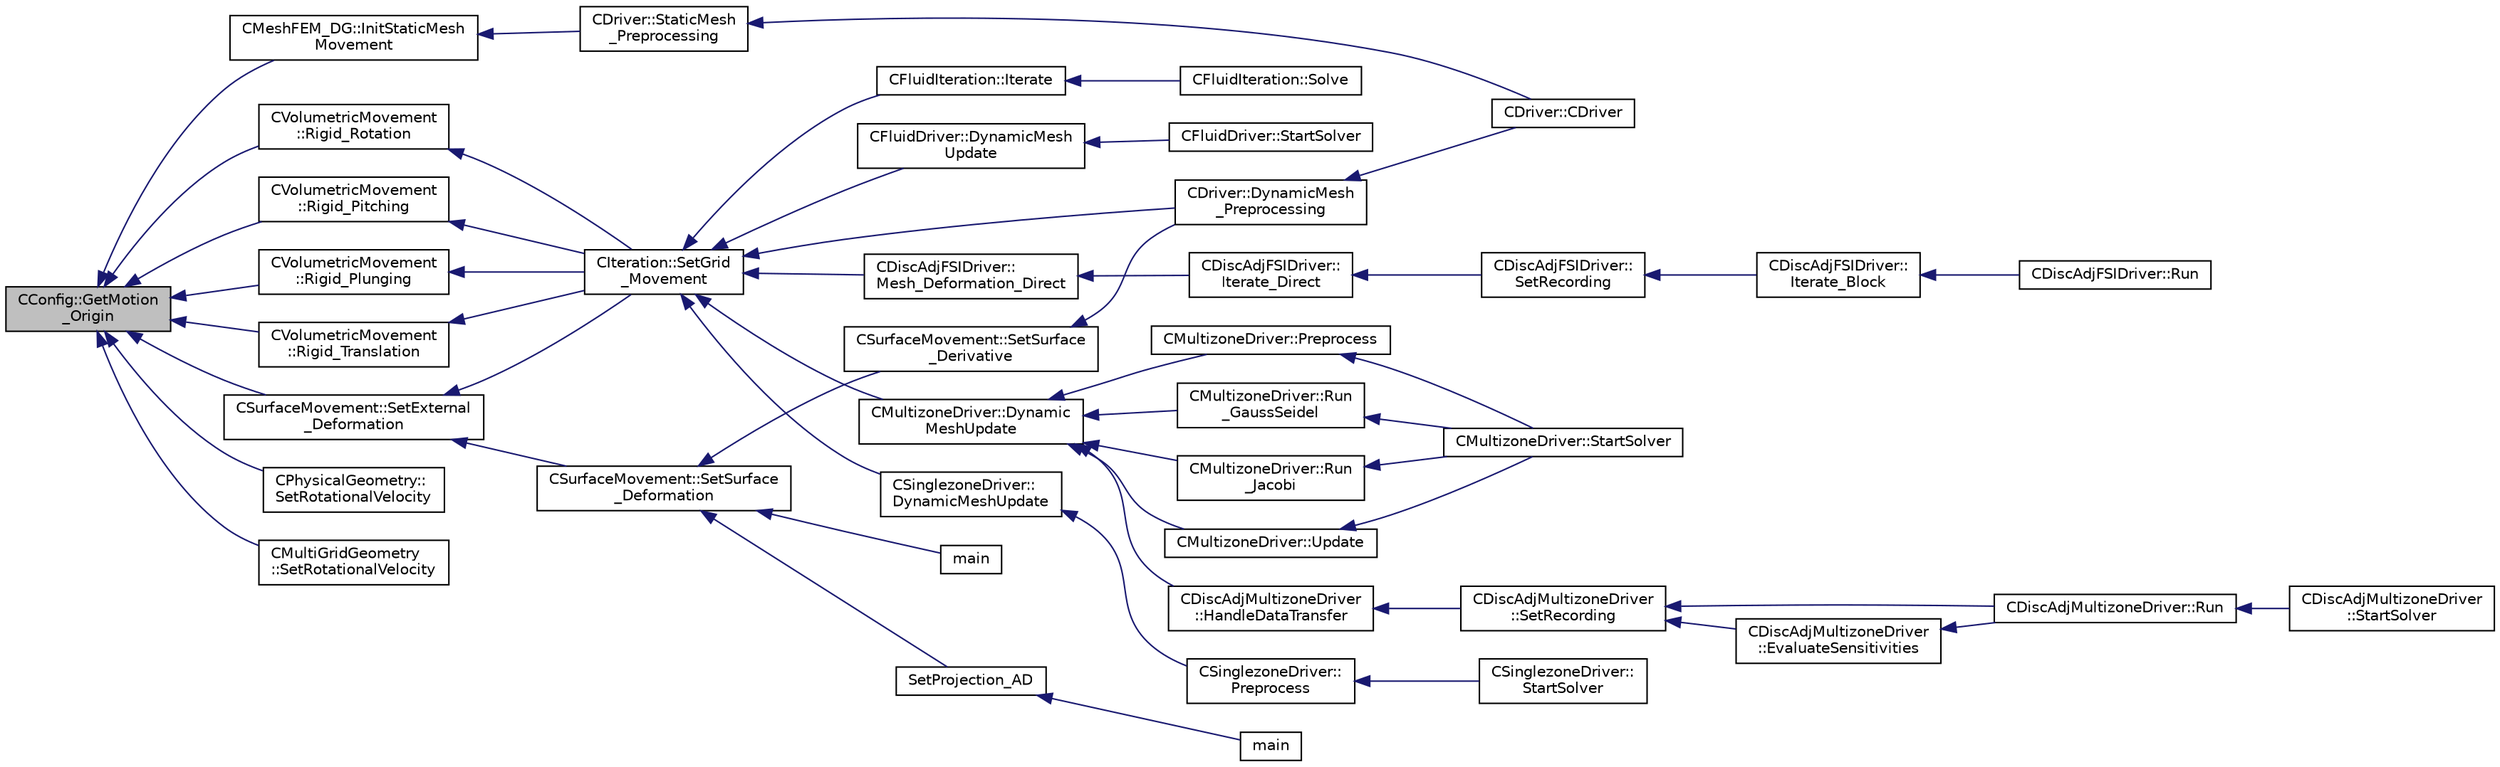digraph "CConfig::GetMotion_Origin"
{
  edge [fontname="Helvetica",fontsize="10",labelfontname="Helvetica",labelfontsize="10"];
  node [fontname="Helvetica",fontsize="10",shape=record];
  rankdir="LR";
  Node7884 [label="CConfig::GetMotion\l_Origin",height=0.2,width=0.4,color="black", fillcolor="grey75", style="filled", fontcolor="black"];
  Node7884 -> Node7885 [dir="back",color="midnightblue",fontsize="10",style="solid",fontname="Helvetica"];
  Node7885 [label="CMeshFEM_DG::InitStaticMesh\lMovement",height=0.2,width=0.4,color="black", fillcolor="white", style="filled",URL="$class_c_mesh_f_e_m___d_g.html#a8ccc33690aa6200687aee614357ab97d",tooltip="Function to compute the grid velocities for static problems. "];
  Node7885 -> Node7886 [dir="back",color="midnightblue",fontsize="10",style="solid",fontname="Helvetica"];
  Node7886 [label="CDriver::StaticMesh\l_Preprocessing",height=0.2,width=0.4,color="black", fillcolor="white", style="filled",URL="$class_c_driver.html#ac4ac2e6f55c3956cfa44e07e03509112",tooltip="Initiate value for static mesh movement such as the gridVel for the ROTATING frame. "];
  Node7886 -> Node7887 [dir="back",color="midnightblue",fontsize="10",style="solid",fontname="Helvetica"];
  Node7887 [label="CDriver::CDriver",height=0.2,width=0.4,color="black", fillcolor="white", style="filled",URL="$class_c_driver.html#a3fca4a013a6efa9bbb38fe78a86b5f3d",tooltip="Constructor of the class. "];
  Node7884 -> Node7888 [dir="back",color="midnightblue",fontsize="10",style="solid",fontname="Helvetica"];
  Node7888 [label="CPhysicalGeometry::\lSetRotationalVelocity",height=0.2,width=0.4,color="black", fillcolor="white", style="filled",URL="$class_c_physical_geometry.html#a97629b0f182ce81f9dd0b8187d6c5069",tooltip="Set the rotational velocity at each node. "];
  Node7884 -> Node7889 [dir="back",color="midnightblue",fontsize="10",style="solid",fontname="Helvetica"];
  Node7889 [label="CMultiGridGeometry\l::SetRotationalVelocity",height=0.2,width=0.4,color="black", fillcolor="white", style="filled",URL="$class_c_multi_grid_geometry.html#a38bb797133b1ff7554038bd0ce2b6ec1",tooltip="Set the rotational velocity at each grid point on a coarse mesh. "];
  Node7884 -> Node7890 [dir="back",color="midnightblue",fontsize="10",style="solid",fontname="Helvetica"];
  Node7890 [label="CVolumetricMovement\l::Rigid_Rotation",height=0.2,width=0.4,color="black", fillcolor="white", style="filled",URL="$class_c_volumetric_movement.html#a316597f05a787ca1b683aba66214110b",tooltip="Unsteady grid movement using rigid mesh rotation. "];
  Node7890 -> Node7891 [dir="back",color="midnightblue",fontsize="10",style="solid",fontname="Helvetica"];
  Node7891 [label="CIteration::SetGrid\l_Movement",height=0.2,width=0.4,color="black", fillcolor="white", style="filled",URL="$class_c_iteration.html#a7b36785762f6b0c214569b185b858b6c",tooltip="Updates the positions and grid velocities for dynamic meshes between physical time steps..."];
  Node7891 -> Node7892 [dir="back",color="midnightblue",fontsize="10",style="solid",fontname="Helvetica"];
  Node7892 [label="CDriver::DynamicMesh\l_Preprocessing",height=0.2,width=0.4,color="black", fillcolor="white", style="filled",URL="$class_c_driver.html#af585d91d9c08dbddcc2b3e67dd5f5af9",tooltip="GridMovement_Preprocessing. "];
  Node7892 -> Node7887 [dir="back",color="midnightblue",fontsize="10",style="solid",fontname="Helvetica"];
  Node7891 -> Node7893 [dir="back",color="midnightblue",fontsize="10",style="solid",fontname="Helvetica"];
  Node7893 [label="CFluidDriver::DynamicMesh\lUpdate",height=0.2,width=0.4,color="black", fillcolor="white", style="filled",URL="$class_c_fluid_driver.html#a4eee67049f34a1875a42afa470e9f828",tooltip="Perform a dynamic mesh deformation, included grid velocity computation and the update of the multigri..."];
  Node7893 -> Node7894 [dir="back",color="midnightblue",fontsize="10",style="solid",fontname="Helvetica"];
  Node7894 [label="CFluidDriver::StartSolver",height=0.2,width=0.4,color="black", fillcolor="white", style="filled",URL="$class_c_fluid_driver.html#a1c122d5a4b5f562f69a84aef2b8bd6d5",tooltip="Launch the computation for all zones and all physics. "];
  Node7891 -> Node7895 [dir="back",color="midnightblue",fontsize="10",style="solid",fontname="Helvetica"];
  Node7895 [label="CDiscAdjFSIDriver::\lMesh_Deformation_Direct",height=0.2,width=0.4,color="black", fillcolor="white", style="filled",URL="$class_c_disc_adj_f_s_i_driver.html#ad683500d6b3773af342165b1b18f5c59",tooltip="Run a direct mesh deformation. "];
  Node7895 -> Node7896 [dir="back",color="midnightblue",fontsize="10",style="solid",fontname="Helvetica"];
  Node7896 [label="CDiscAdjFSIDriver::\lIterate_Direct",height=0.2,width=0.4,color="black", fillcolor="white", style="filled",URL="$class_c_disc_adj_f_s_i_driver.html#acd9e7f14d860522e48ba2b6db34efd49",tooltip="Iterate the direct solver for recording. "];
  Node7896 -> Node7897 [dir="back",color="midnightblue",fontsize="10",style="solid",fontname="Helvetica"];
  Node7897 [label="CDiscAdjFSIDriver::\lSetRecording",height=0.2,width=0.4,color="black", fillcolor="white", style="filled",URL="$class_c_disc_adj_f_s_i_driver.html#ab07394a77802e469a321ccd1b10cb988",tooltip="Set the recording for a Discrete Adjoint iteration for the FSI problem. "];
  Node7897 -> Node7898 [dir="back",color="midnightblue",fontsize="10",style="solid",fontname="Helvetica"];
  Node7898 [label="CDiscAdjFSIDriver::\lIterate_Block",height=0.2,width=0.4,color="black", fillcolor="white", style="filled",URL="$class_c_disc_adj_f_s_i_driver.html#a84949f139fa795b7d34d6ff77e82eb5c",tooltip="Iterate a certain block for adjoint FSI - may be the whole set of variables or independent and subite..."];
  Node7898 -> Node7899 [dir="back",color="midnightblue",fontsize="10",style="solid",fontname="Helvetica"];
  Node7899 [label="CDiscAdjFSIDriver::Run",height=0.2,width=0.4,color="black", fillcolor="white", style="filled",URL="$class_c_disc_adj_f_s_i_driver.html#a2e965d6e9c4dcfc296077cae225cab21",tooltip="Run a Discrete Adjoint iteration for the FSI problem. "];
  Node7891 -> Node7900 [dir="back",color="midnightblue",fontsize="10",style="solid",fontname="Helvetica"];
  Node7900 [label="CMultizoneDriver::Dynamic\lMeshUpdate",height=0.2,width=0.4,color="black", fillcolor="white", style="filled",URL="$class_c_multizone_driver.html#ad28a95a48e9750237a5e2b1bf2c4aac9",tooltip="Perform a dynamic mesh deformation, included grid velocity computation and the update of the multigri..."];
  Node7900 -> Node7901 [dir="back",color="midnightblue",fontsize="10",style="solid",fontname="Helvetica"];
  Node7901 [label="CDiscAdjMultizoneDriver\l::HandleDataTransfer",height=0.2,width=0.4,color="black", fillcolor="white", style="filled",URL="$class_c_disc_adj_multizone_driver.html#ab33de05a7a1f77dcf60014a4a35dd4f1",tooltip="Transfer data between zones and update grids when required. "];
  Node7901 -> Node7902 [dir="back",color="midnightblue",fontsize="10",style="solid",fontname="Helvetica"];
  Node7902 [label="CDiscAdjMultizoneDriver\l::SetRecording",height=0.2,width=0.4,color="black", fillcolor="white", style="filled",URL="$class_c_disc_adj_multizone_driver.html#a441f8669a04147aacab7df463e1dd021",tooltip="Record one iteration of the primal problem within each zone. "];
  Node7902 -> Node7903 [dir="back",color="midnightblue",fontsize="10",style="solid",fontname="Helvetica"];
  Node7903 [label="CDiscAdjMultizoneDriver::Run",height=0.2,width=0.4,color="black", fillcolor="white", style="filled",URL="$class_c_disc_adj_multizone_driver.html#af996aecdb6d20aa4fc81c9b67295abf5",tooltip="[Overload] Run an discrete adjoint update of all solvers within multiple zones. "];
  Node7903 -> Node7904 [dir="back",color="midnightblue",fontsize="10",style="solid",fontname="Helvetica"];
  Node7904 [label="CDiscAdjMultizoneDriver\l::StartSolver",height=0.2,width=0.4,color="black", fillcolor="white", style="filled",URL="$class_c_disc_adj_multizone_driver.html#a75de0a1a482ceeed4301a384f1515092",tooltip="[Overload] Launch the computation for discrete adjoint multizone problems. "];
  Node7902 -> Node7905 [dir="back",color="midnightblue",fontsize="10",style="solid",fontname="Helvetica"];
  Node7905 [label="CDiscAdjMultizoneDriver\l::EvaluateSensitivities",height=0.2,width=0.4,color="black", fillcolor="white", style="filled",URL="$class_c_disc_adj_multizone_driver.html#ac2789097629674cfb7d4de64954024df",tooltip="Evaluate sensitivites for the current adjoint solution and output files. "];
  Node7905 -> Node7903 [dir="back",color="midnightblue",fontsize="10",style="solid",fontname="Helvetica"];
  Node7900 -> Node7906 [dir="back",color="midnightblue",fontsize="10",style="solid",fontname="Helvetica"];
  Node7906 [label="CMultizoneDriver::Preprocess",height=0.2,width=0.4,color="black", fillcolor="white", style="filled",URL="$class_c_multizone_driver.html#a29c97f0dff69501feb7d5f8fe2670088",tooltip="Preprocess the multizone iteration. "];
  Node7906 -> Node7907 [dir="back",color="midnightblue",fontsize="10",style="solid",fontname="Helvetica"];
  Node7907 [label="CMultizoneDriver::StartSolver",height=0.2,width=0.4,color="black", fillcolor="white", style="filled",URL="$class_c_multizone_driver.html#a03cfc000c383ef0d86d34e1c6aef5ff3",tooltip="[Overload] Launch the computation for multizone problems. "];
  Node7900 -> Node7908 [dir="back",color="midnightblue",fontsize="10",style="solid",fontname="Helvetica"];
  Node7908 [label="CMultizoneDriver::Run\l_GaussSeidel",height=0.2,width=0.4,color="black", fillcolor="white", style="filled",URL="$class_c_multizone_driver.html#a8036223cdbe0c0d4552f17f6bad9189b",tooltip="Run a Block Gauss-Seidel iteration in all physical zones. "];
  Node7908 -> Node7907 [dir="back",color="midnightblue",fontsize="10",style="solid",fontname="Helvetica"];
  Node7900 -> Node7909 [dir="back",color="midnightblue",fontsize="10",style="solid",fontname="Helvetica"];
  Node7909 [label="CMultizoneDriver::Run\l_Jacobi",height=0.2,width=0.4,color="black", fillcolor="white", style="filled",URL="$class_c_multizone_driver.html#a1bf2824daac5a10e8fb7387676eee338",tooltip="Run a Block-Jacobi iteration in all physical zones. "];
  Node7909 -> Node7907 [dir="back",color="midnightblue",fontsize="10",style="solid",fontname="Helvetica"];
  Node7900 -> Node7910 [dir="back",color="midnightblue",fontsize="10",style="solid",fontname="Helvetica"];
  Node7910 [label="CMultizoneDriver::Update",height=0.2,width=0.4,color="black", fillcolor="white", style="filled",URL="$class_c_multizone_driver.html#ac5d960382730c14b035965906cf02cb6",tooltip="Update the dual-time solution within multiple zones. "];
  Node7910 -> Node7907 [dir="back",color="midnightblue",fontsize="10",style="solid",fontname="Helvetica"];
  Node7891 -> Node7911 [dir="back",color="midnightblue",fontsize="10",style="solid",fontname="Helvetica"];
  Node7911 [label="CSinglezoneDriver::\lDynamicMeshUpdate",height=0.2,width=0.4,color="black", fillcolor="white", style="filled",URL="$class_c_singlezone_driver.html#a8cf4c7786b495d459818b656a7f6a357",tooltip="Perform a dynamic mesh deformation, included grid velocity computation and the update of the multigri..."];
  Node7911 -> Node7912 [dir="back",color="midnightblue",fontsize="10",style="solid",fontname="Helvetica"];
  Node7912 [label="CSinglezoneDriver::\lPreprocess",height=0.2,width=0.4,color="black", fillcolor="white", style="filled",URL="$class_c_singlezone_driver.html#adc6587c2d0cd656a4fbdebaf611fbbc8",tooltip="Preprocess the single-zone iteration. "];
  Node7912 -> Node7913 [dir="back",color="midnightblue",fontsize="10",style="solid",fontname="Helvetica"];
  Node7913 [label="CSinglezoneDriver::\lStartSolver",height=0.2,width=0.4,color="black", fillcolor="white", style="filled",URL="$class_c_singlezone_driver.html#a6eb4215f7ee740a6d5edb798110ce44a",tooltip="[Overload] Launch the computation for single-zone problems. "];
  Node7891 -> Node7914 [dir="back",color="midnightblue",fontsize="10",style="solid",fontname="Helvetica"];
  Node7914 [label="CFluidIteration::Iterate",height=0.2,width=0.4,color="black", fillcolor="white", style="filled",URL="$class_c_fluid_iteration.html#ab1379b4cba3d8c893395123fb6030986",tooltip="Perform a single iteration of the fluid system. "];
  Node7914 -> Node7915 [dir="back",color="midnightblue",fontsize="10",style="solid",fontname="Helvetica"];
  Node7915 [label="CFluidIteration::Solve",height=0.2,width=0.4,color="black", fillcolor="white", style="filled",URL="$class_c_fluid_iteration.html#ae22cd342c9c9d2ea5ac3f5103394ff80",tooltip="Iterate the fluid system for a number of Inner_Iter iterations. "];
  Node7884 -> Node7916 [dir="back",color="midnightblue",fontsize="10",style="solid",fontname="Helvetica"];
  Node7916 [label="CVolumetricMovement\l::Rigid_Pitching",height=0.2,width=0.4,color="black", fillcolor="white", style="filled",URL="$class_c_volumetric_movement.html#a9806afa50b53c60376844053db15420c",tooltip="Unsteady pitching grid movement using rigid mesh motion. "];
  Node7916 -> Node7891 [dir="back",color="midnightblue",fontsize="10",style="solid",fontname="Helvetica"];
  Node7884 -> Node7917 [dir="back",color="midnightblue",fontsize="10",style="solid",fontname="Helvetica"];
  Node7917 [label="CVolumetricMovement\l::Rigid_Plunging",height=0.2,width=0.4,color="black", fillcolor="white", style="filled",URL="$class_c_volumetric_movement.html#a886e5096f246aec19af2b98bad3e39b2",tooltip="Unsteady plunging grid movement using rigid mesh motion. "];
  Node7917 -> Node7891 [dir="back",color="midnightblue",fontsize="10",style="solid",fontname="Helvetica"];
  Node7884 -> Node7918 [dir="back",color="midnightblue",fontsize="10",style="solid",fontname="Helvetica"];
  Node7918 [label="CVolumetricMovement\l::Rigid_Translation",height=0.2,width=0.4,color="black", fillcolor="white", style="filled",URL="$class_c_volumetric_movement.html#a00368e3044dd07d74e1fafdc11980644",tooltip="Unsteady translational grid movement using rigid mesh motion. "];
  Node7918 -> Node7891 [dir="back",color="midnightblue",fontsize="10",style="solid",fontname="Helvetica"];
  Node7884 -> Node7919 [dir="back",color="midnightblue",fontsize="10",style="solid",fontname="Helvetica"];
  Node7919 [label="CSurfaceMovement::SetExternal\l_Deformation",height=0.2,width=0.4,color="black", fillcolor="white", style="filled",URL="$class_c_surface_movement.html#a575ff545fe6de6e84fb8fed8e1615edb",tooltip="Set any surface deformationsbased on an input file. "];
  Node7919 -> Node7920 [dir="back",color="midnightblue",fontsize="10",style="solid",fontname="Helvetica"];
  Node7920 [label="CSurfaceMovement::SetSurface\l_Deformation",height=0.2,width=0.4,color="black", fillcolor="white", style="filled",URL="$class_c_surface_movement.html#a23bec9fbe1bcd7f6117100de93381ac3",tooltip="Set the surface/boundary deformation. "];
  Node7920 -> Node7921 [dir="back",color="midnightblue",fontsize="10",style="solid",fontname="Helvetica"];
  Node7921 [label="CSurfaceMovement::SetSurface\l_Derivative",height=0.2,width=0.4,color="black", fillcolor="white", style="filled",URL="$class_c_surface_movement.html#af6aac73d04565bf6e9b81305b66e97e7",tooltip="Set derivatives of the surface/boundary deformation. "];
  Node7921 -> Node7892 [dir="back",color="midnightblue",fontsize="10",style="solid",fontname="Helvetica"];
  Node7920 -> Node7922 [dir="back",color="midnightblue",fontsize="10",style="solid",fontname="Helvetica"];
  Node7922 [label="main",height=0.2,width=0.4,color="black", fillcolor="white", style="filled",URL="$_s_u2___d_e_f_8cpp.html#a0ddf1224851353fc92bfbff6f499fa97"];
  Node7920 -> Node7923 [dir="back",color="midnightblue",fontsize="10",style="solid",fontname="Helvetica"];
  Node7923 [label="SetProjection_AD",height=0.2,width=0.4,color="black", fillcolor="white", style="filled",URL="$_s_u2___d_o_t_8cpp.html#a3fceed882e8eb3d6796c8e8396af7d87",tooltip="Projection of the surface sensitivity using algorithmic differentiation (AD). "];
  Node7923 -> Node7924 [dir="back",color="midnightblue",fontsize="10",style="solid",fontname="Helvetica"];
  Node7924 [label="main",height=0.2,width=0.4,color="black", fillcolor="white", style="filled",URL="$_s_u2___d_o_t_8cpp.html#a0ddf1224851353fc92bfbff6f499fa97"];
  Node7919 -> Node7891 [dir="back",color="midnightblue",fontsize="10",style="solid",fontname="Helvetica"];
}
